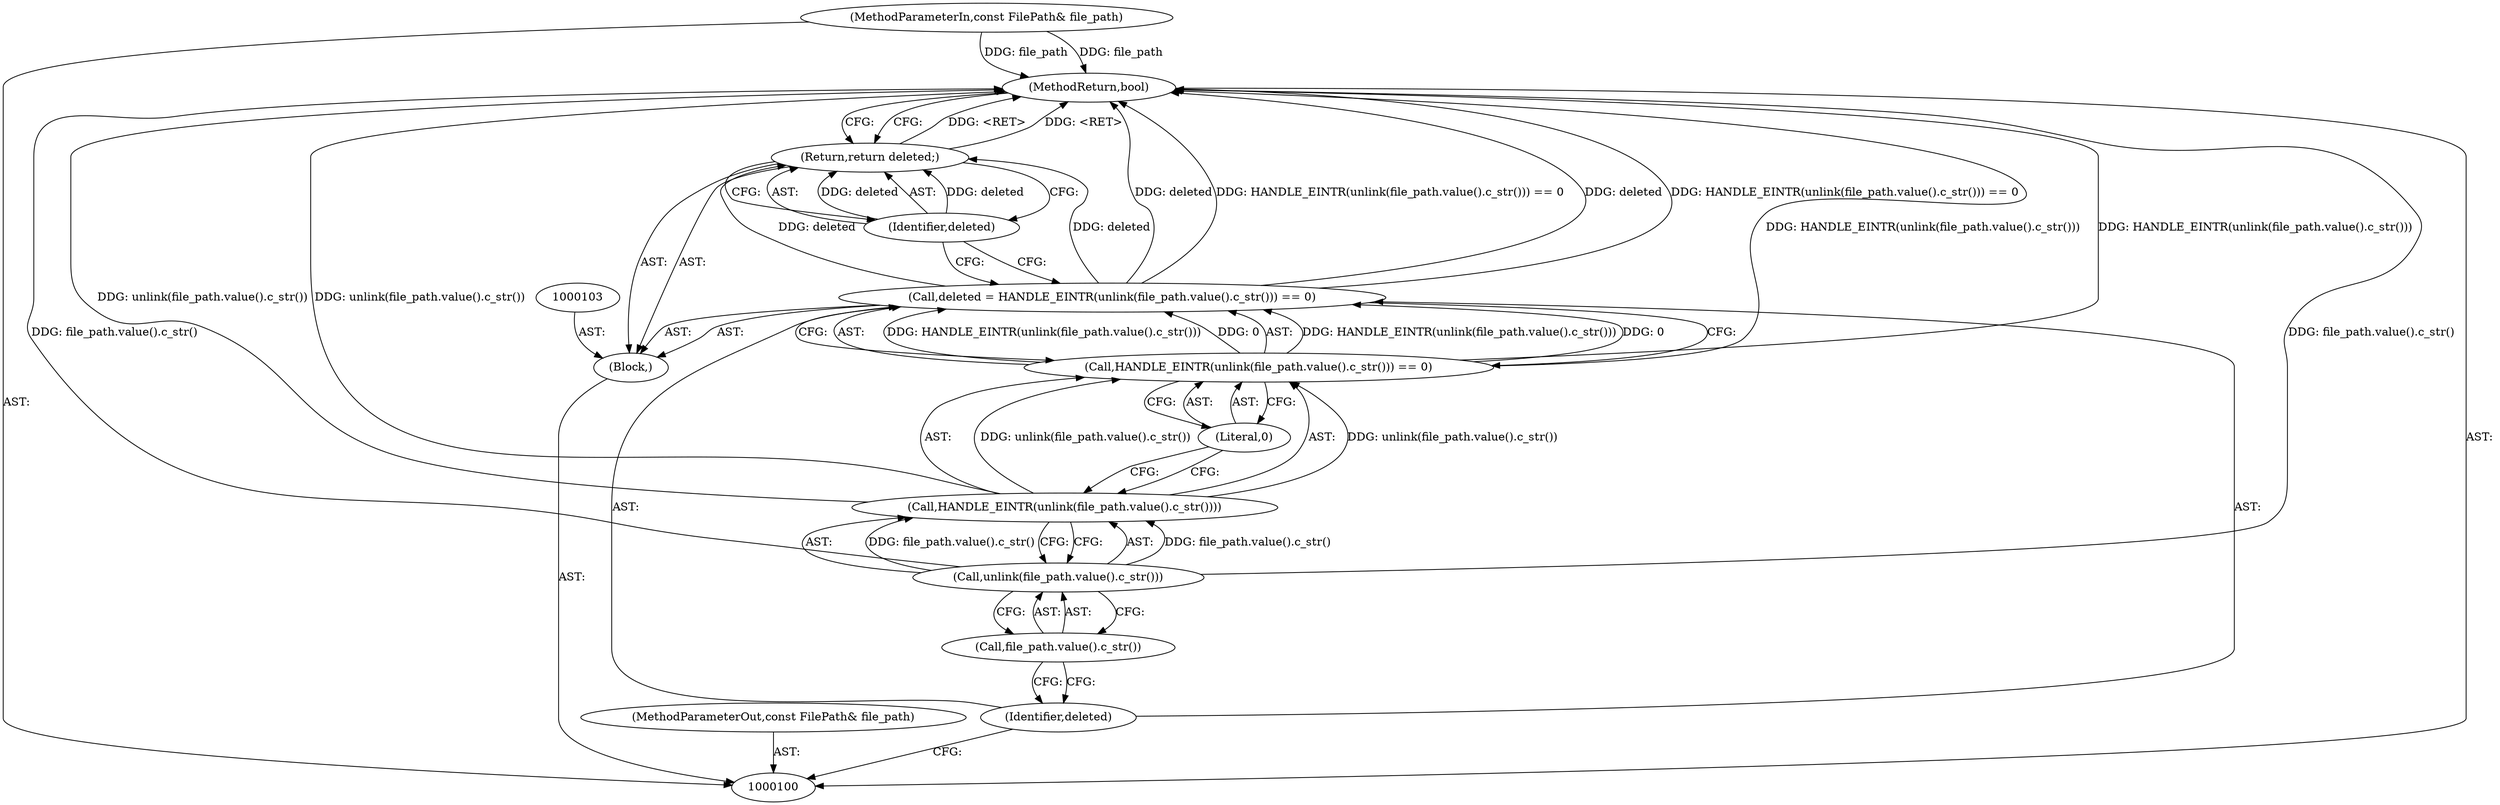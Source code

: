 digraph "1_Chrome_baef1ffd73db183ca50c854e1779ed7f6e5100a8_11" {
"1000113" [label="(MethodReturn,bool)"];
"1000101" [label="(MethodParameterIn,const FilePath& file_path)"];
"1000141" [label="(MethodParameterOut,const FilePath& file_path)"];
"1000102" [label="(Block,)"];
"1000104" [label="(Call,deleted = HANDLE_EINTR(unlink(file_path.value().c_str())) == 0)"];
"1000105" [label="(Identifier,deleted)"];
"1000106" [label="(Call,HANDLE_EINTR(unlink(file_path.value().c_str())) == 0)"];
"1000107" [label="(Call,HANDLE_EINTR(unlink(file_path.value().c_str())))"];
"1000108" [label="(Call,unlink(file_path.value().c_str()))"];
"1000109" [label="(Call,file_path.value().c_str())"];
"1000110" [label="(Literal,0)"];
"1000111" [label="(Return,return deleted;)"];
"1000112" [label="(Identifier,deleted)"];
"1000113" -> "1000100"  [label="AST: "];
"1000113" -> "1000111"  [label="CFG: "];
"1000111" -> "1000113"  [label="DDG: <RET>"];
"1000107" -> "1000113"  [label="DDG: unlink(file_path.value().c_str())"];
"1000106" -> "1000113"  [label="DDG: HANDLE_EINTR(unlink(file_path.value().c_str()))"];
"1000104" -> "1000113"  [label="DDG: deleted"];
"1000104" -> "1000113"  [label="DDG: HANDLE_EINTR(unlink(file_path.value().c_str())) == 0"];
"1000101" -> "1000113"  [label="DDG: file_path"];
"1000108" -> "1000113"  [label="DDG: file_path.value().c_str()"];
"1000101" -> "1000100"  [label="AST: "];
"1000101" -> "1000113"  [label="DDG: file_path"];
"1000141" -> "1000100"  [label="AST: "];
"1000102" -> "1000100"  [label="AST: "];
"1000103" -> "1000102"  [label="AST: "];
"1000104" -> "1000102"  [label="AST: "];
"1000111" -> "1000102"  [label="AST: "];
"1000104" -> "1000102"  [label="AST: "];
"1000104" -> "1000106"  [label="CFG: "];
"1000105" -> "1000104"  [label="AST: "];
"1000106" -> "1000104"  [label="AST: "];
"1000112" -> "1000104"  [label="CFG: "];
"1000104" -> "1000113"  [label="DDG: deleted"];
"1000104" -> "1000113"  [label="DDG: HANDLE_EINTR(unlink(file_path.value().c_str())) == 0"];
"1000106" -> "1000104"  [label="DDG: HANDLE_EINTR(unlink(file_path.value().c_str()))"];
"1000106" -> "1000104"  [label="DDG: 0"];
"1000104" -> "1000111"  [label="DDG: deleted"];
"1000105" -> "1000104"  [label="AST: "];
"1000105" -> "1000100"  [label="CFG: "];
"1000109" -> "1000105"  [label="CFG: "];
"1000106" -> "1000104"  [label="AST: "];
"1000106" -> "1000110"  [label="CFG: "];
"1000107" -> "1000106"  [label="AST: "];
"1000110" -> "1000106"  [label="AST: "];
"1000104" -> "1000106"  [label="CFG: "];
"1000106" -> "1000113"  [label="DDG: HANDLE_EINTR(unlink(file_path.value().c_str()))"];
"1000106" -> "1000104"  [label="DDG: HANDLE_EINTR(unlink(file_path.value().c_str()))"];
"1000106" -> "1000104"  [label="DDG: 0"];
"1000107" -> "1000106"  [label="DDG: unlink(file_path.value().c_str())"];
"1000107" -> "1000106"  [label="AST: "];
"1000107" -> "1000108"  [label="CFG: "];
"1000108" -> "1000107"  [label="AST: "];
"1000110" -> "1000107"  [label="CFG: "];
"1000107" -> "1000113"  [label="DDG: unlink(file_path.value().c_str())"];
"1000107" -> "1000106"  [label="DDG: unlink(file_path.value().c_str())"];
"1000108" -> "1000107"  [label="DDG: file_path.value().c_str()"];
"1000108" -> "1000107"  [label="AST: "];
"1000108" -> "1000109"  [label="CFG: "];
"1000109" -> "1000108"  [label="AST: "];
"1000107" -> "1000108"  [label="CFG: "];
"1000108" -> "1000113"  [label="DDG: file_path.value().c_str()"];
"1000108" -> "1000107"  [label="DDG: file_path.value().c_str()"];
"1000109" -> "1000108"  [label="AST: "];
"1000109" -> "1000105"  [label="CFG: "];
"1000108" -> "1000109"  [label="CFG: "];
"1000110" -> "1000106"  [label="AST: "];
"1000110" -> "1000107"  [label="CFG: "];
"1000106" -> "1000110"  [label="CFG: "];
"1000111" -> "1000102"  [label="AST: "];
"1000111" -> "1000112"  [label="CFG: "];
"1000112" -> "1000111"  [label="AST: "];
"1000113" -> "1000111"  [label="CFG: "];
"1000111" -> "1000113"  [label="DDG: <RET>"];
"1000112" -> "1000111"  [label="DDG: deleted"];
"1000104" -> "1000111"  [label="DDG: deleted"];
"1000112" -> "1000111"  [label="AST: "];
"1000112" -> "1000104"  [label="CFG: "];
"1000111" -> "1000112"  [label="CFG: "];
"1000112" -> "1000111"  [label="DDG: deleted"];
}
